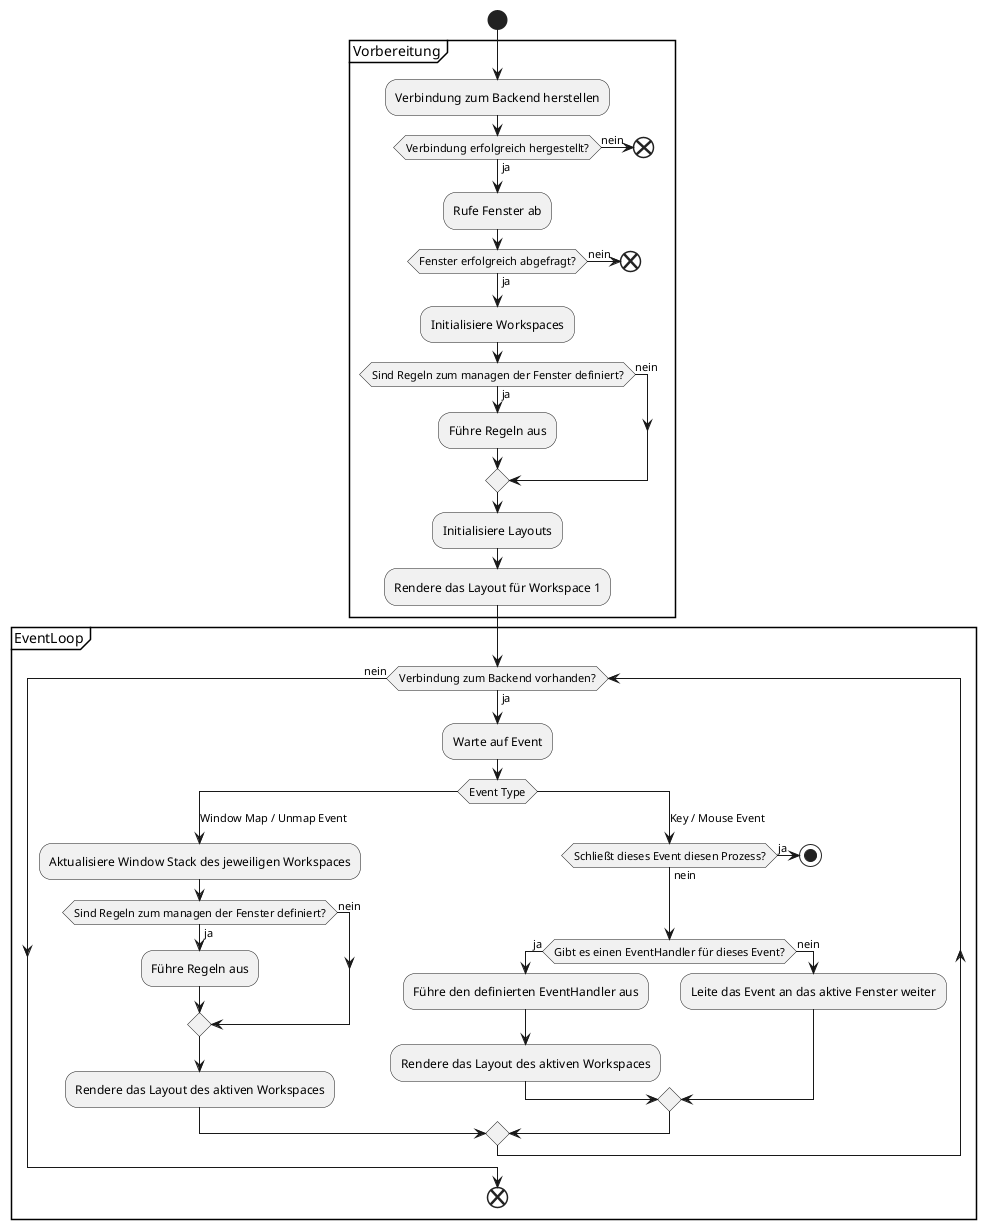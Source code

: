 @startuml
start

partition Vorbereitung {
	:Verbindung zum Backend herstellen;

	if (Verbindung erfolgreich hergestellt?) then (nein)
		end
	else (ja)
	endif

	:Rufe Fenster ab;

	if (Fenster erfolgreich abgefragt?) then (nein)
		end
	else (ja)
	endif

	:Initialisiere Workspaces;

	if (Sind Regeln zum managen der Fenster definiert?) then (ja)
		:Führe Regeln aus;
	else (nein)
	endif

	:Initialisiere Layouts;
	:Rendere das Layout für Workspace 1;
}

partition EventLoop {
	while (Verbindung zum Backend vorhanden?) is (ja)
		:Warte auf Event;

		switch (Event Type)
		case (Window Map / Unmap Event)
			:Aktualisiere Window Stack des jeweiligen Workspaces;

			if (Sind Regeln zum managen der Fenster definiert?) then (ja)
				:Führe Regeln aus;
			else (nein)
			endif

			:Rendere das Layout des aktiven Workspaces;
		case (Key / Mouse Event)
			if (Schließt dieses Event diesen Prozess?) then (ja)
				stop
			else (nein)
			endif

			if (Gibt es einen EventHandler für dieses Event?) then (ja)
				:Führe den definierten EventHandler aus;
				:Rendere das Layout des aktiven Workspaces;
			else (nein)
				:Leite das Event an das aktive Fenster weiter;
			endif
		endswitch
	endwhile (nein)

	end
}
@endumll
